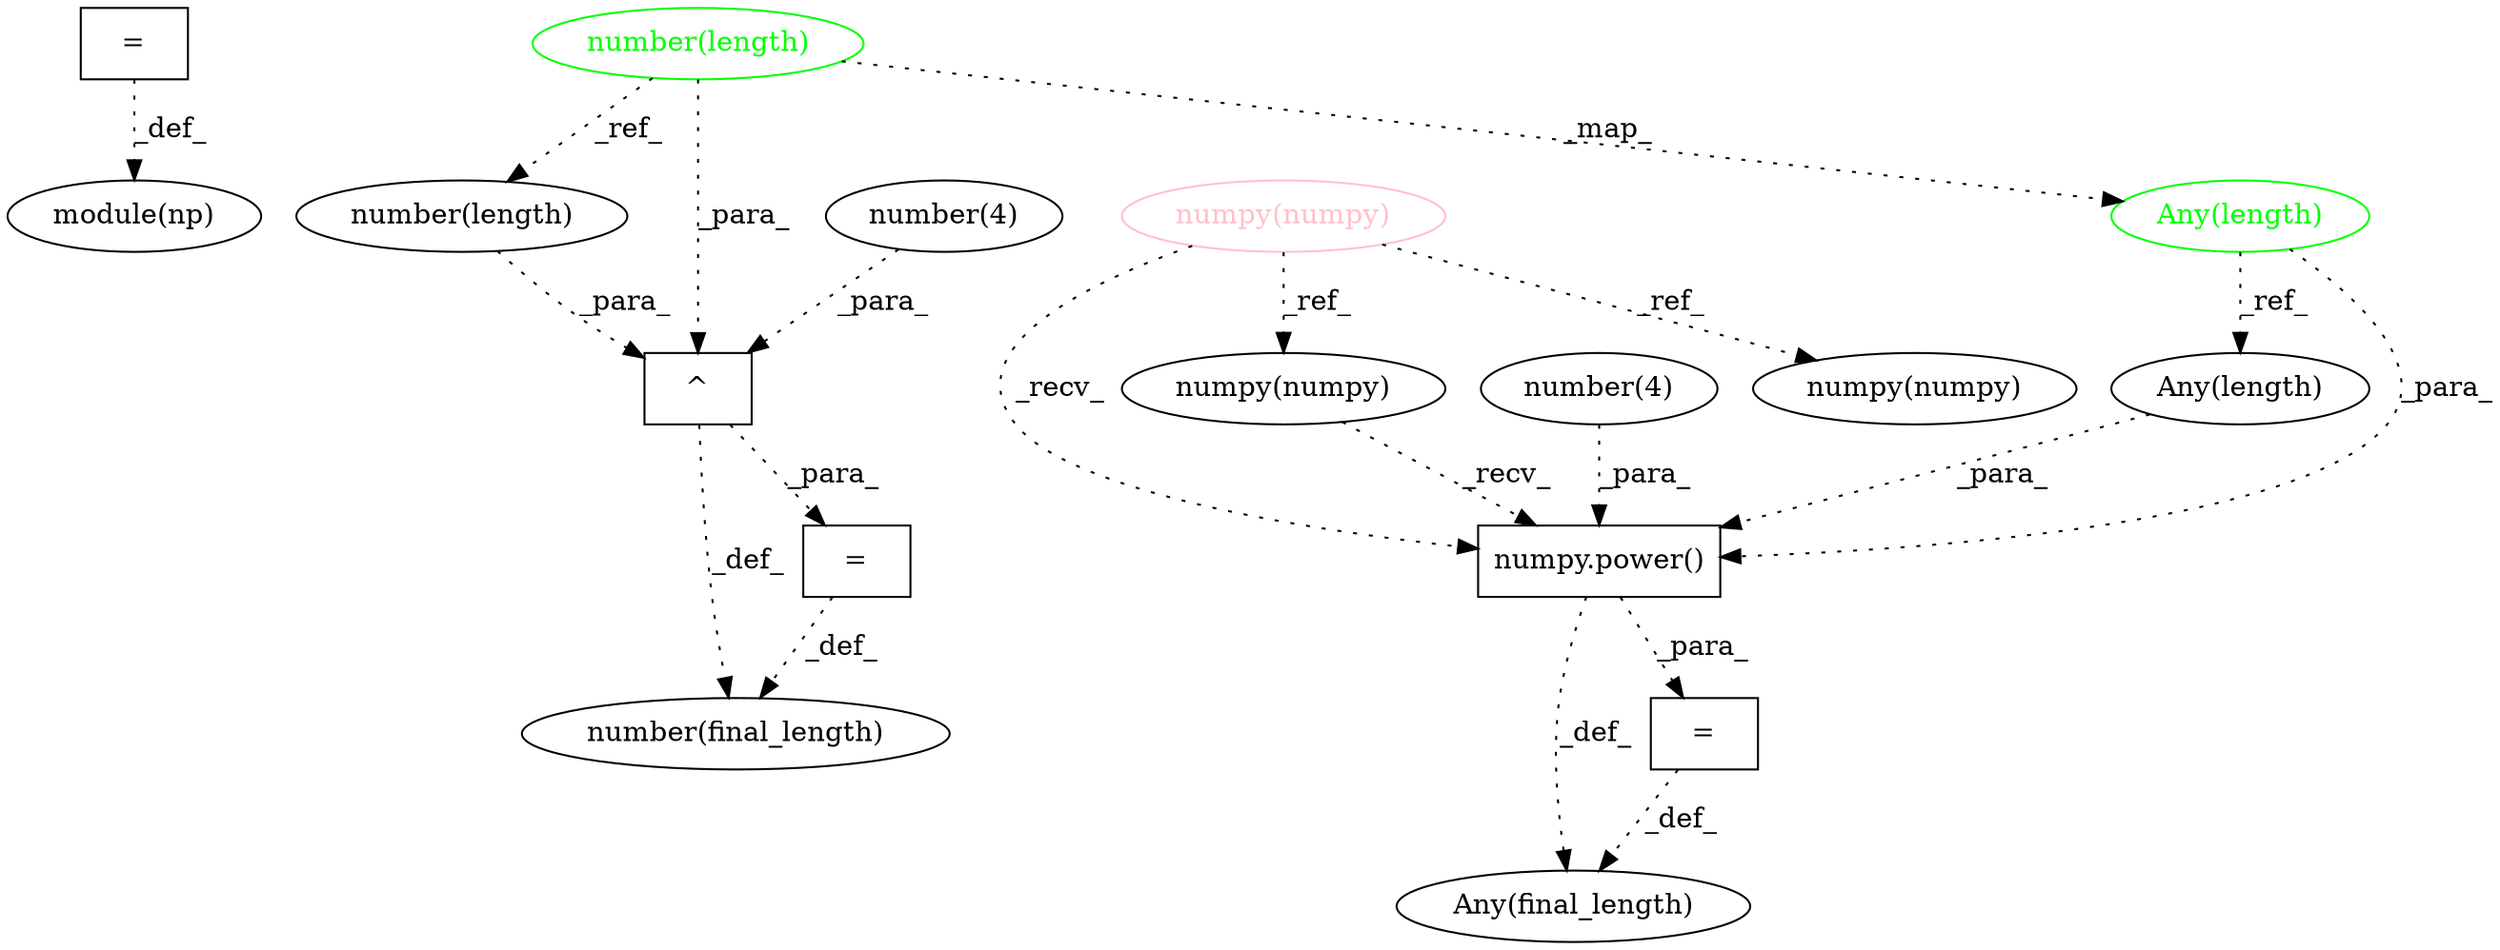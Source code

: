 digraph G {
1 [label="=" shape=box]
2 [label="number(length)" shape=ellipse color=green fontcolor=green]
3 [label="number(4)" shape=ellipse]
4 [label="numpy(numpy)" shape=ellipse]
5 [label="=" shape=box]
6 [label="number(final_length)" shape=ellipse]
7 [label="Any(length)" shape=ellipse]
8 [label="numpy(numpy)" shape=ellipse]
9 [label="Any(final_length)" shape=ellipse]
10 [label="number(length)" shape=ellipse]
11 [label="module(np)" shape=ellipse]
12 [label="Any(length)" shape=ellipse color=green fontcolor=green]
13 [label="numpy.power()" shape=box]
14 [label="numpy(numpy)" shape=ellipse color=pink fontcolor=pink]
15 [label="^" shape=box]
16 [label="number(4)" shape=ellipse]
17 [label="=" shape=box]
14 -> 4 [label="_ref_" style=dotted];
15 -> 5 [label="_para_" style=dotted];
5 -> 6 [label="_def_" style=dotted];
15 -> 6 [label="_def_" style=dotted];
12 -> 7 [label="_ref_" style=dotted];
14 -> 8 [label="_ref_" style=dotted];
17 -> 9 [label="_def_" style=dotted];
13 -> 9 [label="_def_" style=dotted];
2 -> 10 [label="_ref_" style=dotted];
1 -> 11 [label="_def_" style=dotted];
2 -> 12 [label="_map_" style=dotted];
4 -> 13 [label="_recv_" style=dotted];
16 -> 13 [label="_para_" style=dotted];
7 -> 13 [label="_para_" style=dotted];
14 -> 13 [label="_recv_" style=dotted];
12 -> 13 [label="_para_" style=dotted];
3 -> 15 [label="_para_" style=dotted];
10 -> 15 [label="_para_" style=dotted];
2 -> 15 [label="_para_" style=dotted];
13 -> 17 [label="_para_" style=dotted];
}